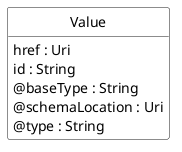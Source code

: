 @startuml
hide circle
hide methods
hide stereotype
show <<Enumeration>> stereotype
skinparam class {
   BackgroundColor<<Enumeration>> #E6F5F7
   BackgroundColor<<Ref>> #FFFFE0
   BackgroundColor<<Pivot>> #FFFFFFF
   BackgroundColor<<SimpleType>> #E2F0DA
   BackgroundColor #FCF2E3
}

class Value <<Pivot>> {
    href : Uri
    id : String
    @baseType : String
    @schemaLocation : Uri
    @type : String
}


@enduml